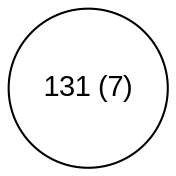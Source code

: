 digraph move_down {
	node [fontname="Arial", shape="circle", width=0.5]; 

	0 [label = "131 (7)"];
}
